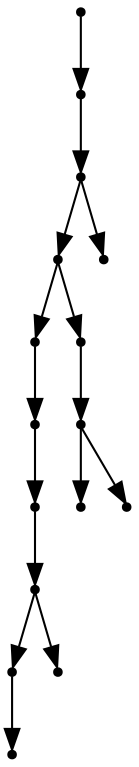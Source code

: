 digraph {
  15 [shape=point];
  14 [shape=point];
  13 [shape=point];
  11 [shape=point];
  6 [shape=point];
  5 [shape=point];
  4 [shape=point];
  3 [shape=point];
  1 [shape=point];
  0 [shape=point];
  2 [shape=point];
  10 [shape=point];
  9 [shape=point];
  7 [shape=point];
  8 [shape=point];
  12 [shape=point];
15 -> 14;
14 -> 13;
13 -> 11;
11 -> 6;
6 -> 5;
5 -> 4;
4 -> 3;
3 -> 1;
1 -> 0;
3 -> 2;
11 -> 10;
10 -> 9;
9 -> 7;
9 -> 8;
13 -> 12;
}

